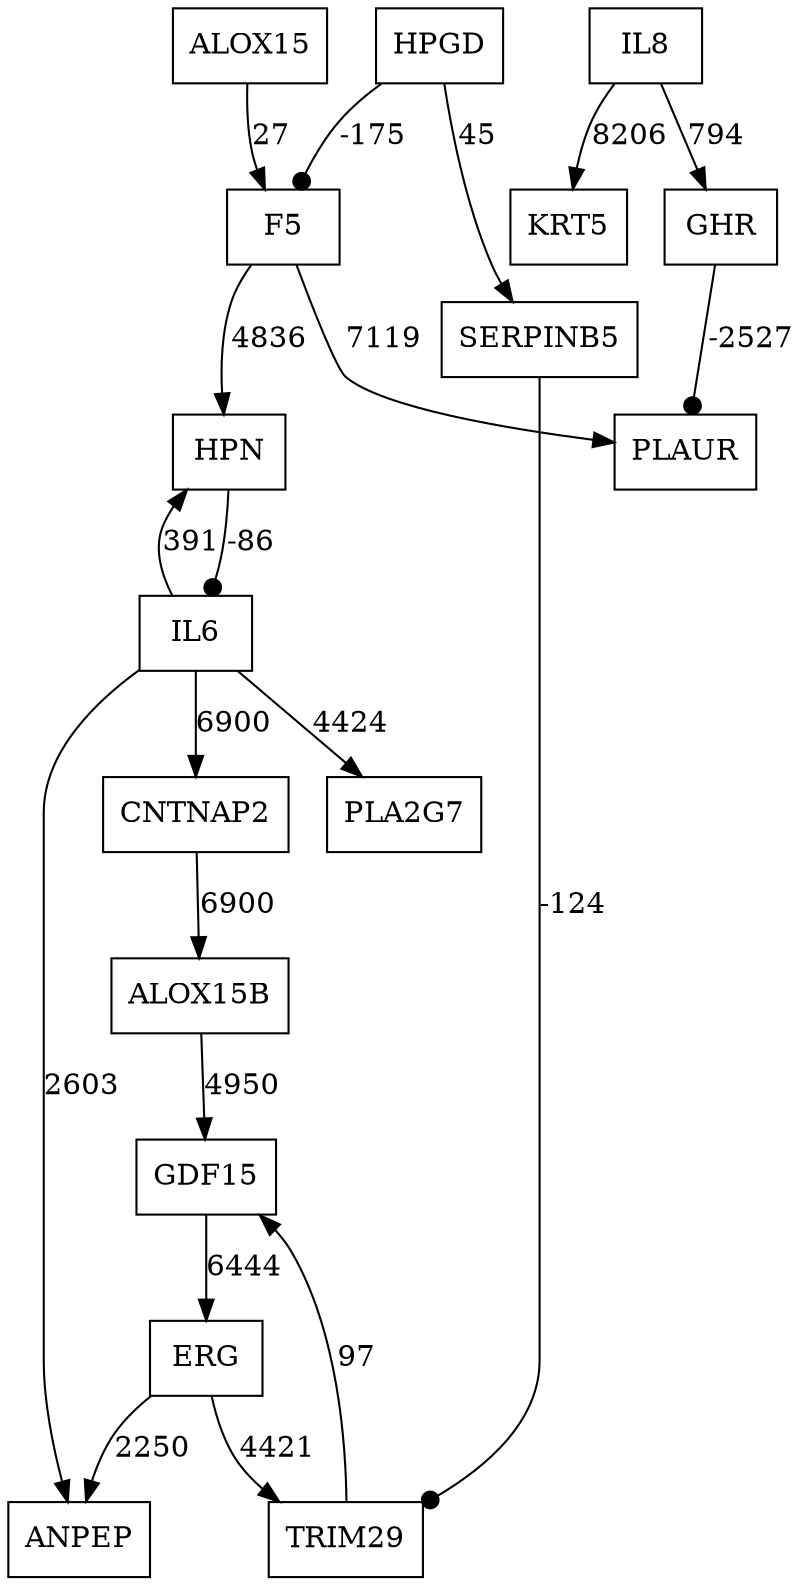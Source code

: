 digraph {
node[shape=box];
    0 [label="ALOX15"];
    1 [label="ALOX15B"];
    2 [label="ANPEP"];
    3 [label="CNTNAP2"];
    4 [label="ERG"];
    5 [label="F5"];
    6 [label="GDF15"];
    7 [label="GHR"];
    8 [label="HPGD"];
    9 [label="HPN"];
    10 [label="IL6"];
    11 [label="IL8"];
    12 [label="KRT5"];
    13 [label="PLA2G7"];
    14 [label="PLAUR"];
    15 [label="SERPINB5"];
    16 [label="TRIM29"];
3->1[label=6900];
4->2[label=2250];
10->2[label=2603];
10->3[label=6900];
6->4[label=6444];
0->5[label=27];
8->5[arrowhead = dot, label=-175];
1->6[label=4950];
16->6[label=97];
11->7[label=794];
5->9[label=4836];
10->9[label=391];
9->10[arrowhead = dot, label=-86];
11->12[label=8206];
10->13[label=4424];
5->14[label=7119];
7->14[arrowhead = dot, label=-2527];
8->15[label=45];
4->16[label=4421];
15->16[arrowhead = dot, label=-124];
}


